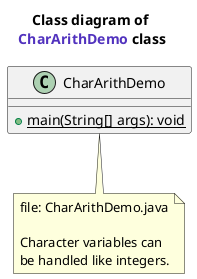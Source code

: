 @startuml
title Class diagram of \n<font name=monospace><color #5132be>CharArithDemo</color></font> class

class CharArithDemo {
    {method} + {static} main(String[] args): void
}
note bottom of CharArithDemo
    file: CharArithDemo.java

    Character variables can 
    be handled like integers.
end note
@enduml